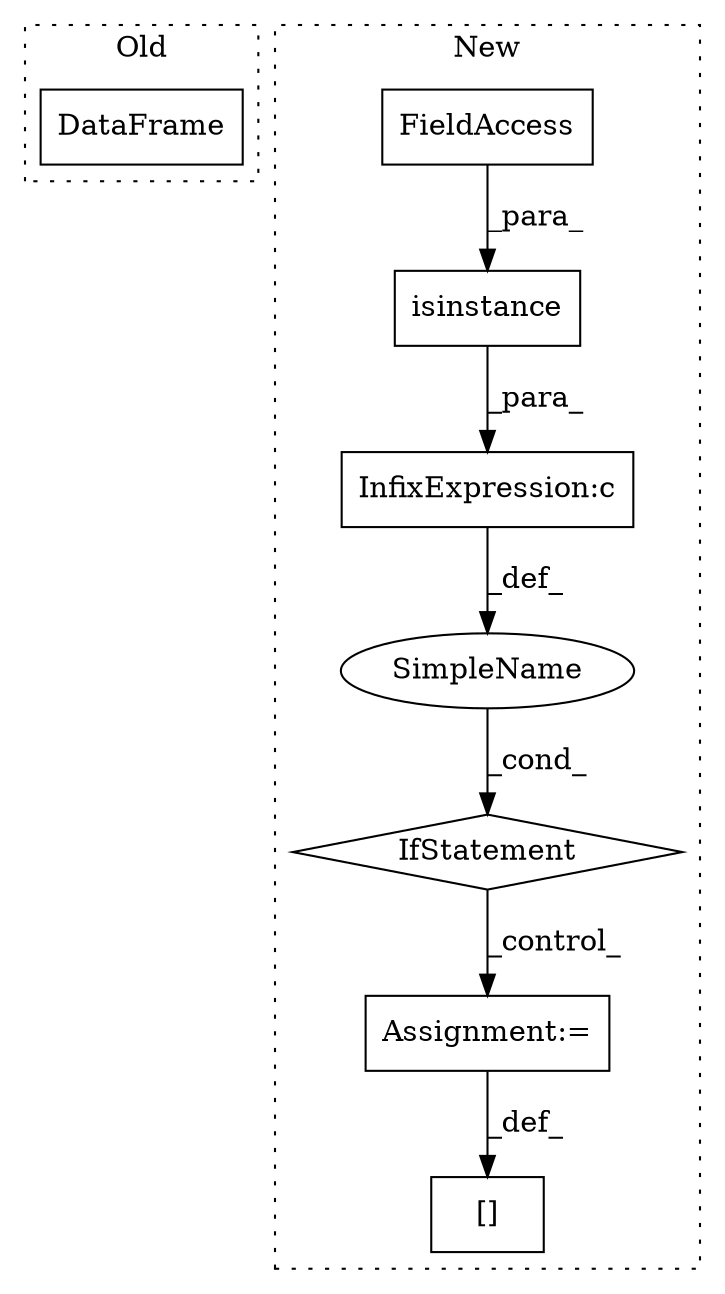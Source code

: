 digraph G {
subgraph cluster0 {
1 [label="DataFrame" a="32" s="15236,15387" l="21,-5" shape="box"];
label = "Old";
style="dotted";
}
subgraph cluster1 {
2 [label="isinstance" a="32" s="15896,15915" l="11,1" shape="box"];
3 [label="IfStatement" a="25" s="15892,15944" l="4,2" shape="diamond"];
4 [label="Assignment:=" a="7" s="16082" l="1" shape="box"];
5 [label="SimpleName" a="42" s="" l="" shape="ellipse"];
6 [label="[]" a="2" s="16073,16081" l="6,1" shape="box"];
7 [label="FieldAccess" a="22" s="15911" l="4" shape="box"];
8 [label="InfixExpression:c" a="27" s="15916" l="4" shape="box"];
label = "New";
style="dotted";
}
2 -> 8 [label="_para_"];
3 -> 4 [label="_control_"];
4 -> 6 [label="_def_"];
5 -> 3 [label="_cond_"];
7 -> 2 [label="_para_"];
8 -> 5 [label="_def_"];
}